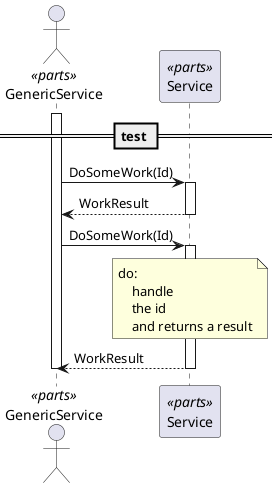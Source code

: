 @startuml Call a service method

== test ==

actor "GenericService" as GenericService <<parts>>
participant "Service" as Service <<parts>>

activate GenericService
GenericService -> Service ++: DoSomeWork(Id)
Service --> GenericService --: WorkResult
GenericService -> Service ++: DoSomeWork(Id)
    note over Service
    do:
        handle
        the id
        and returns a result
    end note
Service --> GenericService --: WorkResult

deactivate GenericService

@enduml
